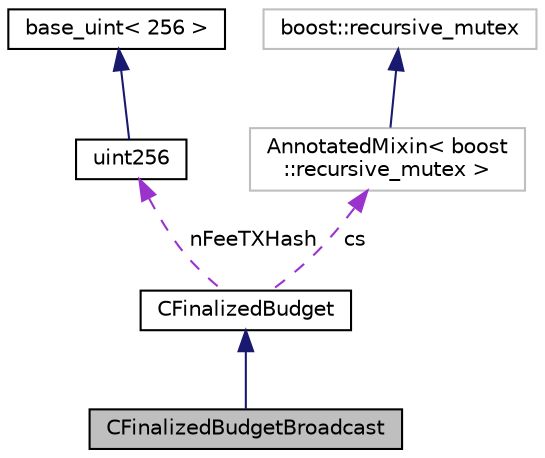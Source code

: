 digraph "CFinalizedBudgetBroadcast"
{
  edge [fontname="Helvetica",fontsize="10",labelfontname="Helvetica",labelfontsize="10"];
  node [fontname="Helvetica",fontsize="10",shape=record];
  Node2 [label="CFinalizedBudgetBroadcast",height=0.2,width=0.4,color="black", fillcolor="grey75", style="filled", fontcolor="black"];
  Node3 -> Node2 [dir="back",color="midnightblue",fontsize="10",style="solid",fontname="Helvetica"];
  Node3 [label="CFinalizedBudget",height=0.2,width=0.4,color="black", fillcolor="white", style="filled",URL="$class_c_finalized_budget.html"];
  Node4 -> Node3 [dir="back",color="darkorchid3",fontsize="10",style="dashed",label=" nFeeTXHash" ,fontname="Helvetica"];
  Node4 [label="uint256",height=0.2,width=0.4,color="black", fillcolor="white", style="filled",URL="$classuint256.html",tooltip="256-bit unsigned big integer. "];
  Node5 -> Node4 [dir="back",color="midnightblue",fontsize="10",style="solid",fontname="Helvetica"];
  Node5 [label="base_uint\< 256 \>",height=0.2,width=0.4,color="black", fillcolor="white", style="filled",URL="$classbase__uint.html"];
  Node6 -> Node3 [dir="back",color="darkorchid3",fontsize="10",style="dashed",label=" cs" ,fontname="Helvetica"];
  Node6 [label="AnnotatedMixin\< boost\l::recursive_mutex \>",height=0.2,width=0.4,color="grey75", fillcolor="white", style="filled"];
  Node7 -> Node6 [dir="back",color="midnightblue",fontsize="10",style="solid",fontname="Helvetica"];
  Node7 [label="boost::recursive_mutex",height=0.2,width=0.4,color="grey75", fillcolor="white", style="filled"];
}

